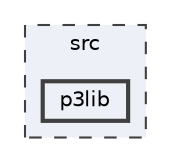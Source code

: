 digraph "src/p3lib"
{
 // LATEX_PDF_SIZE
  bgcolor="transparent";
  edge [fontname=Helvetica,fontsize=10,labelfontname=Helvetica,labelfontsize=10];
  node [fontname=Helvetica,fontsize=10,shape=box,height=0.2,width=0.4];
  compound=true
  subgraph clusterdir_68267d1309a1af8e8297ef4c3efbcdba {
    graph [ bgcolor="#edf0f7", pencolor="grey25", label="src", fontname=Helvetica,fontsize=10 style="filled,dashed", URL="dir_68267d1309a1af8e8297ef4c3efbcdba.html",tooltip=""]
  dir_854c8f4f43012e431a5f1b780e0a81f4 [label="p3lib", fillcolor="#edf0f7", color="grey25", style="filled,bold", URL="dir_854c8f4f43012e431a5f1b780e0a81f4.html",tooltip=""];
  }
}
